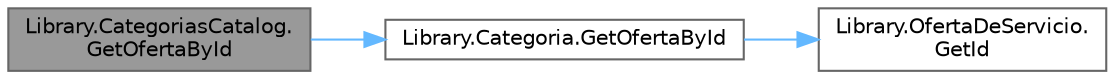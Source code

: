 digraph "Library.CategoriasCatalog.GetOfertaById"
{
 // INTERACTIVE_SVG=YES
 // LATEX_PDF_SIZE
  bgcolor="transparent";
  edge [fontname=Helvetica,fontsize=10,labelfontname=Helvetica,labelfontsize=10];
  node [fontname=Helvetica,fontsize=10,shape=box,height=0.2,width=0.4];
  rankdir="LR";
  Node1 [label="Library.CategoriasCatalog.\lGetOfertaById",height=0.2,width=0.4,color="gray40", fillcolor="grey60", style="filled", fontcolor="black",tooltip="Método para obtener OfertaDeServicio por id"];
  Node1 -> Node2 [color="steelblue1",style="solid"];
  Node2 [label="Library.Categoria.GetOfertaById",height=0.2,width=0.4,color="grey40", fillcolor="white", style="filled",URL="$classLibrary_1_1Categoria.html#abfee7bcdbeb886b1993fdfaf14efe6d7",tooltip="Filtrar OfertaDeServicio por id"];
  Node2 -> Node3 [color="steelblue1",style="solid"];
  Node3 [label="Library.OfertaDeServicio.\lGetId",height=0.2,width=0.4,color="grey40", fillcolor="white", style="filled",URL="$classLibrary_1_1OfertaDeServicio.html#a3aabf94b79625937babc2196b5ffa71e",tooltip="Método para obtener id de OfertaDeServicio"];
}
